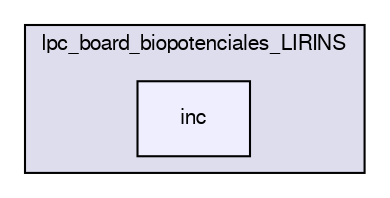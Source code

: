 digraph "inc" {
  compound=true
  node [ fontsize="10", fontname="FreeSans"];
  edge [ labelfontsize="10", labelfontname="FreeSans"];
  subgraph clusterdir_1973f8af722dc424d77ffc4be4e1bb39 {
    graph [ bgcolor="#ddddee", pencolor="black", label="lpc_board_biopotenciales_LIRINS" fontname="FreeSans", fontsize="10", URL="dir_1973f8af722dc424d77ffc4be4e1bb39.html"]
  dir_eae1e0c71fae9bce609cee788af47060 [shape=box, label="inc", style="filled", fillcolor="#eeeeff", pencolor="black", URL="dir_eae1e0c71fae9bce609cee788af47060.html"];
  }
}
